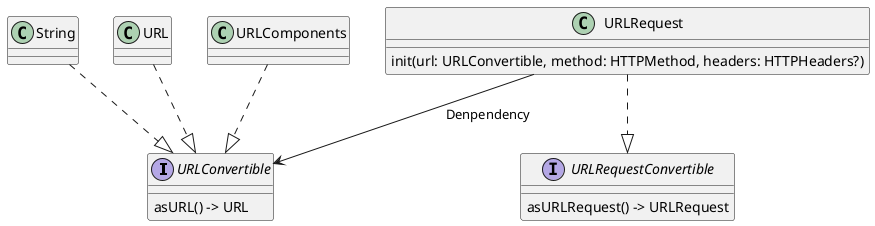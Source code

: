 @startuml Alamofire-URLConvertible

' 1. URLConvertible
interface URLConvertible {
    asURL() -> URL
}

String ..|> URLConvertible
URL ..|> URLConvertible
URLComponents ..|> URLConvertible

' 2. URLRequestConvertible
interface URLRequestConvertible {
    asURLRequest() -> URLRequest
}

class URLRequest {
    init(url: URLConvertible, method: HTTPMethod, headers: HTTPHeaders?)
}

URLRequest ..|> URLRequestConvertible
URLRequest --> URLConvertible: Denpendency

@enduml